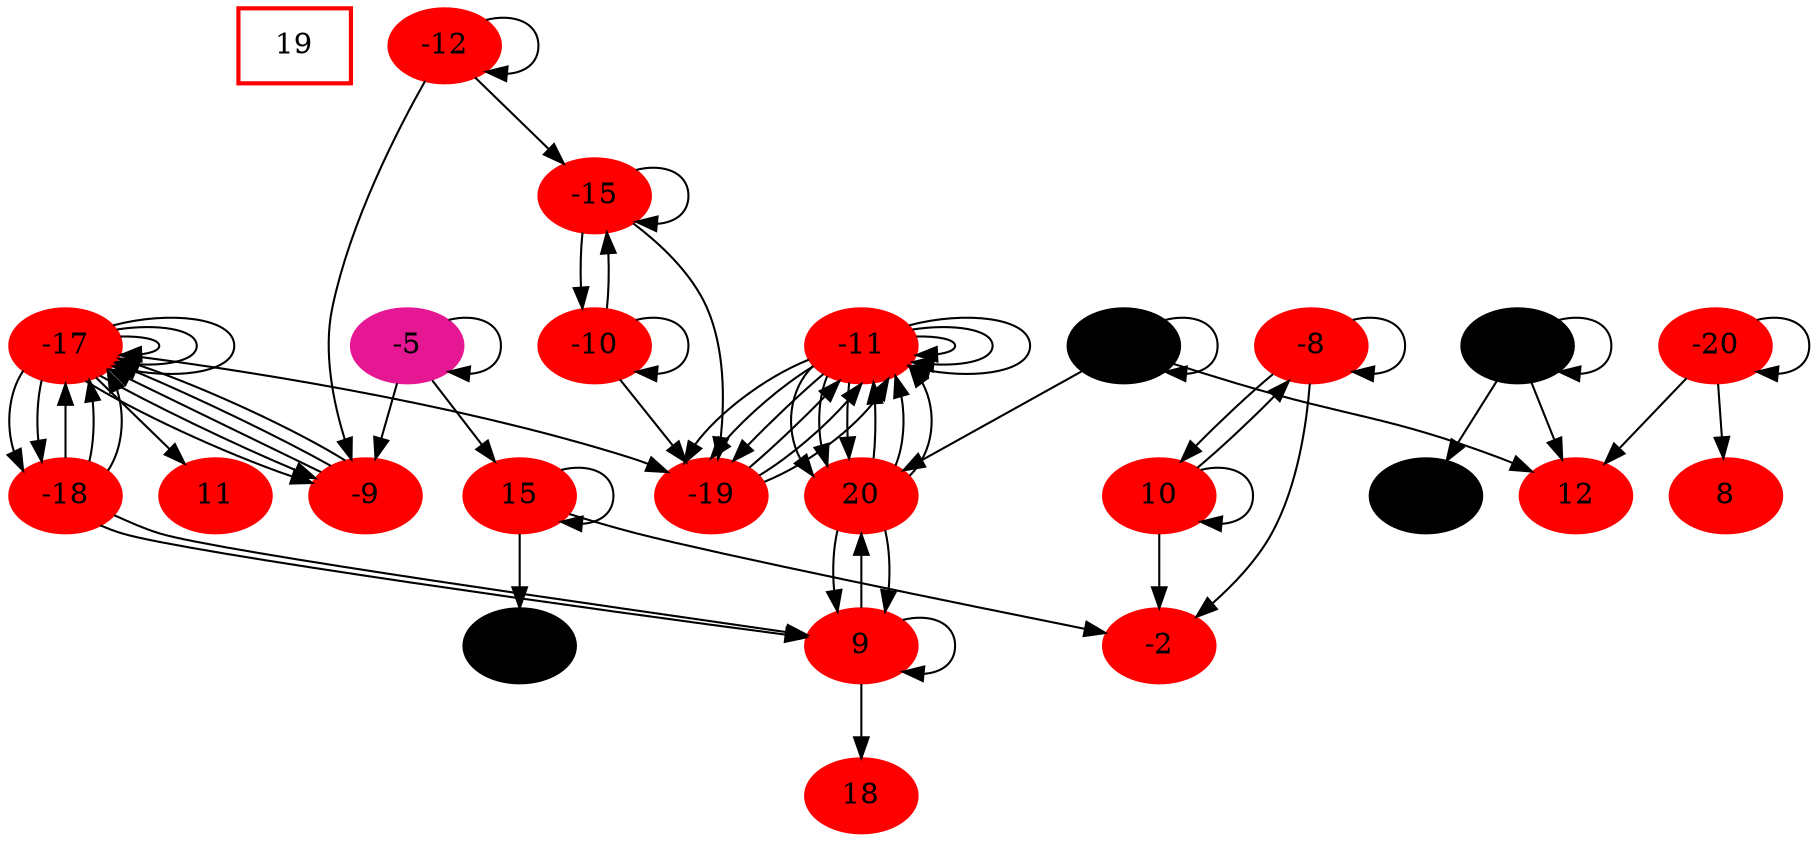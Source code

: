 digraph G {
size ="20, 20";
19[shape=box,style=bold,color="1.900000 1.900000 1.900000"];
node [style=filled,color="1.900000 1.900000 1.900000"];
-11 -> -11;
node [style=filled,color="1.900000 1.900000 1.900000"];
-11 -> -19;
node [style=filled,color="1.900000 1.900000 1.900000"];
-11 -> 20;
node [style=filled,color="1.900000 1.900000 1.900000"];
-17 -> -9;
node [style=filled,color="1.900000 1.900000 1.900000"];
-17 -> -17;
node [style=filled,color="1.900000 1.900000 1.900000"];
-17 -> -18;
node [style=filled,color="1.900000 1.900000 1.900000"];
9 -> 9;
node [style=filled,color="1.900000 1.900000 1.900000"];
9 -> 18;
node [style=filled,color="1.900000 1.900000 1.900000"];
9 -> 20;
node [style=filled,color="1.900000 1.900000 1.900000"];
-17 -> 11;
node [style=filled,color="1.900000 1.900000 1.900000"];
-17 -> -17;
node [style=filled,color="1.900000 1.900000 1.900000"];
-17 -> -19;
node [style=filled,color="1.900000 1.900000 1.900000"];
-11 -> -11;
node [style=filled,color="1.900000 1.900000 1.900000"];
-11 -> -19;
node [style=filled,color="1.900000 1.900000 1.900000"];
-11 -> 20;
node [style=filled,color="0.000000 0.000000 0.000000"];
-3 -> -3;
node [style=filled,color="0.000000 0.000000 0.000000"];
-3 -> 6;
node [style=filled,color="1.900000 1.900000 1.900000"];
-3 -> 12;
node [style=filled,color="0.000000 0.000000 0.000000"];
-6 -> -6;
node [style=filled,color="1.900000 1.900000 1.900000"];
-6 -> 12;
node [style=filled,color="1.900000 1.900000 1.900000"];
-6 -> 20;
node [style=filled,color="1.900000 1.900000 1.900000"];
-11 -> -11;
node [style=filled,color="1.900000 1.900000 1.900000"];
-11 -> -19;
node [style=filled,color="1.900000 1.900000 1.900000"];
-11 -> 20;
node [style=filled,color="1.900000 1.900000 1.900000"];
-20 -> 8;
node [style=filled,color="1.900000 1.900000 1.900000"];
-20 -> 12;
node [style=filled,color="1.900000 1.900000 1.900000"];
-20 -> -20;
node [style=filled,color="1.900000 1.900000 1.900000"];
-8 -> -2;
node [style=filled,color="1.900000 1.900000 1.900000"];
-8 -> -8;
node [style=filled,color="1.900000 1.900000 1.900000"];
-8 -> 10;
node [style=filled,color="1.900000 1.900000 1.900000"];
-10 -> -10;
node [style=filled,color="1.900000 1.900000 1.900000"];
-10 -> -15;
node [style=filled,color="1.900000 1.900000 1.900000"];
-10 -> -19;
node [style=filled,color="1.900000 1.900000 1.900000"];
-12 -> -9;
node [style=filled,color="1.900000 1.900000 1.900000"];
-12 -> -12;
node [style=filled,color="1.900000 1.900000 1.900000"];
-12 -> -15;
node [style=filled,color="1.900000 1.900000 1.900000"];
15 -> -2;
node [style=filled,color="1.900000 1.900000 1.900000"];
15 -> 15;
node [style=filled,color="0.000000 0.000000 0.000000"];
15 -> 16;
node [style=filled,color="0.900000 0.900000 0.900000"];
-5 -> -5;
node [style=filled,color="1.900000 1.900000 1.900000"];
-5 -> -9;
node [style=filled,color="1.900000 1.900000 1.900000"];
-5 -> 15;
node [style=filled,color="1.900000 1.900000 1.900000"];
-15 -> -10;
node [style=filled,color="1.900000 1.900000 1.900000"];
-15 -> -15;
node [style=filled,color="1.900000 1.900000 1.900000"];
-15 -> -19;
node [style=filled,color="1.900000 1.900000 1.900000"];
10 -> -2;
node [style=filled,color="1.900000 1.900000 1.900000"];
10 -> -8;
node [style=filled,color="1.900000 1.900000 1.900000"];
10 -> 10;
node [style=filled,color="1.900000 1.900000 1.900000"];
-17 -> -9;
node [style=filled,color="1.900000 1.900000 1.900000"];
-17 -> -17;
node [style=filled,color="1.900000 1.900000 1.900000"];
-17 -> -18;
node [style=solid,color="grey"];
-19 -> -11;
20 -> -11;
-9 -> -17;
-18 -> -17;
-18 -> 9;
20 -> 9;
-9 -> -17;
-18 -> -17;
-19 -> -11;
20 -> -11;
-19 -> -11;
20 -> -11;
-9 -> -17;
-18 -> -17;
-18 -> 9;
20 -> 9;}